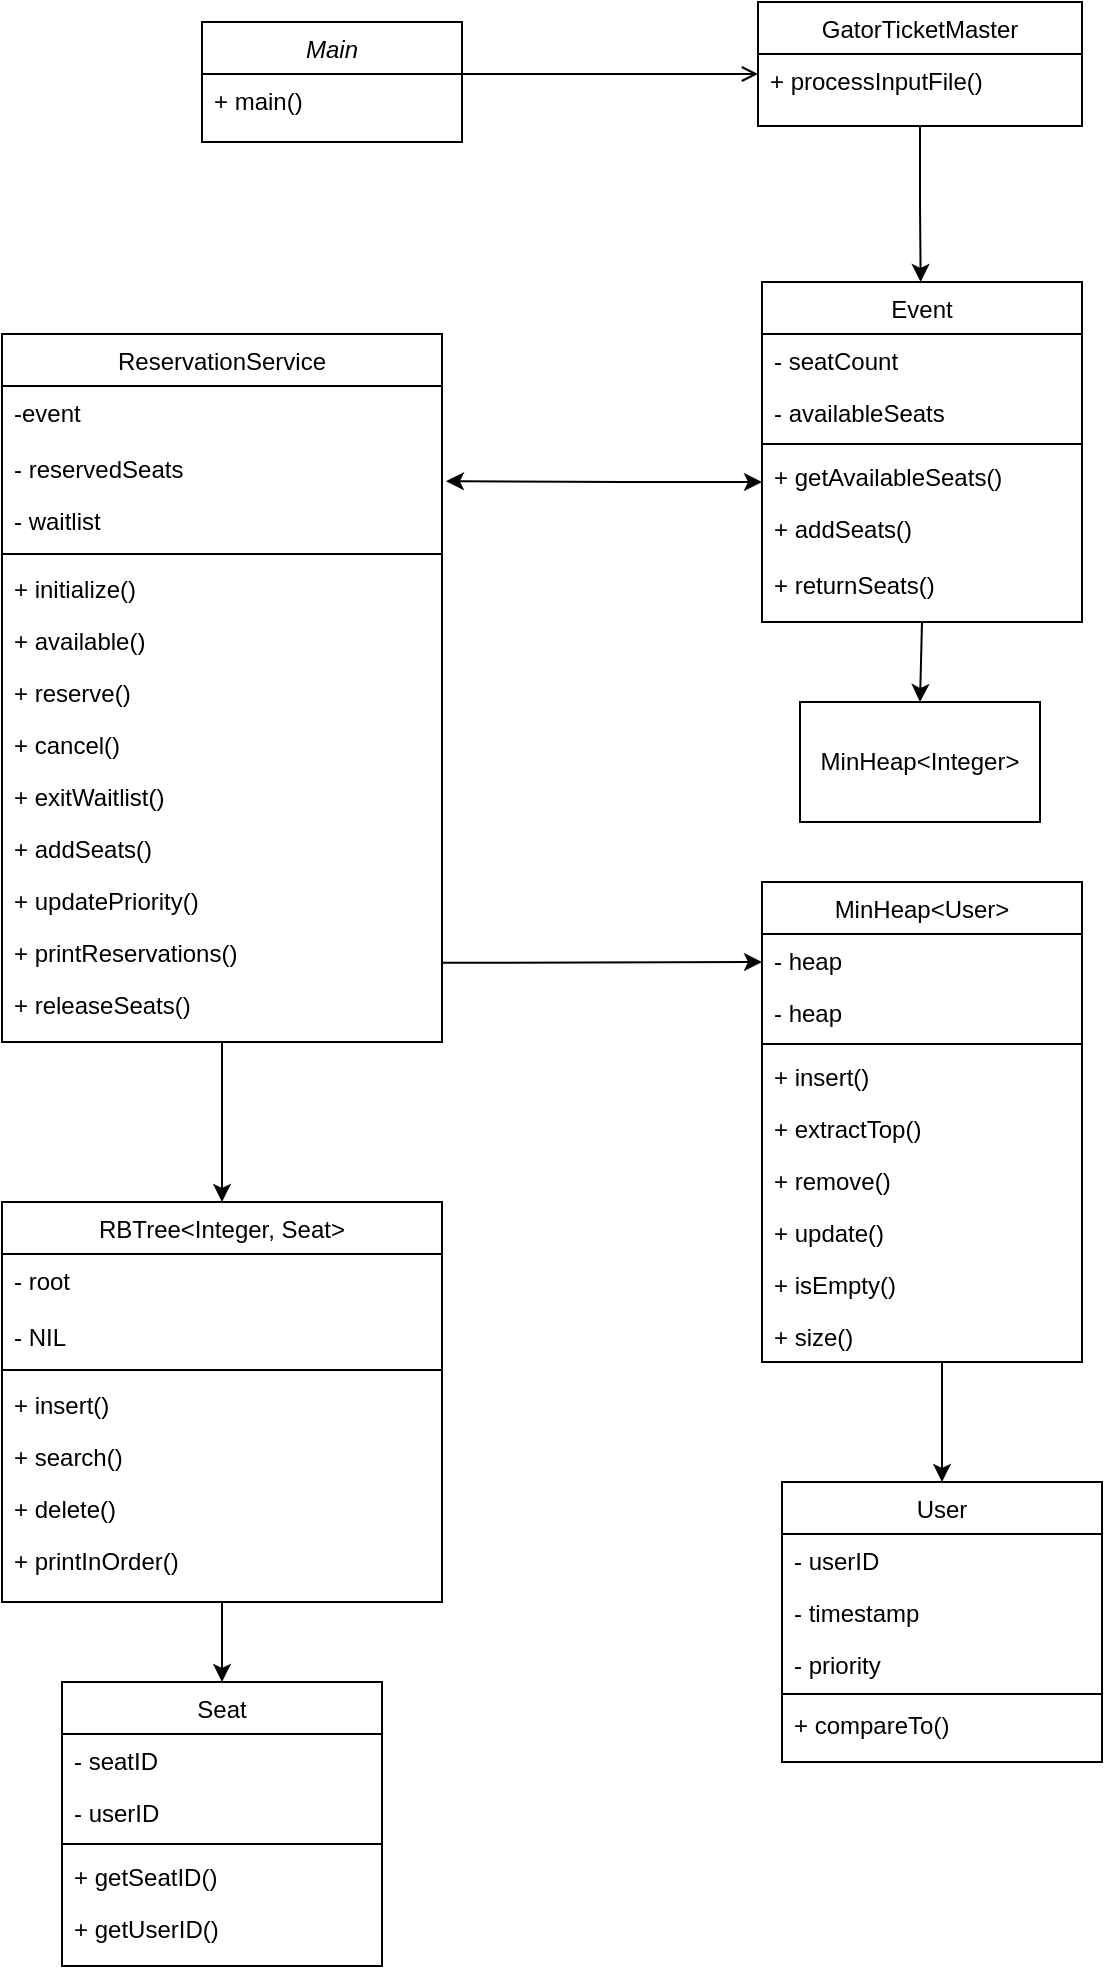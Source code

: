 <mxfile version="24.8.4">
  <diagram id="C5RBs43oDa-KdzZeNtuy" name="Page-1">
    <mxGraphModel dx="2954" dy="1406" grid="1" gridSize="10" guides="1" tooltips="1" connect="1" arrows="1" fold="1" page="1" pageScale="1" pageWidth="827" pageHeight="1169" math="0" shadow="0">
      <root>
        <mxCell id="WIyWlLk6GJQsqaUBKTNV-0" />
        <mxCell id="WIyWlLk6GJQsqaUBKTNV-1" parent="WIyWlLk6GJQsqaUBKTNV-0" />
        <mxCell id="zkfFHV4jXpPFQw0GAbJ--0" value="Main" style="swimlane;fontStyle=2;align=center;verticalAlign=top;childLayout=stackLayout;horizontal=1;startSize=26;horizontalStack=0;resizeParent=1;resizeLast=0;collapsible=1;marginBottom=0;rounded=0;shadow=0;strokeWidth=1;" parent="WIyWlLk6GJQsqaUBKTNV-1" vertex="1">
          <mxGeometry x="230" y="160" width="130" height="60" as="geometry">
            <mxRectangle x="230" y="140" width="160" height="26" as="alternateBounds" />
          </mxGeometry>
        </mxCell>
        <mxCell id="zkfFHV4jXpPFQw0GAbJ--1" value="+ main()" style="text;align=left;verticalAlign=top;spacingLeft=4;spacingRight=4;overflow=hidden;rotatable=0;points=[[0,0.5],[1,0.5]];portConstraint=eastwest;" parent="zkfFHV4jXpPFQw0GAbJ--0" vertex="1">
          <mxGeometry y="26" width="130" height="26" as="geometry" />
        </mxCell>
        <mxCell id="zkfFHV4jXpPFQw0GAbJ--6" value="ReservationService" style="swimlane;fontStyle=0;align=center;verticalAlign=top;childLayout=stackLayout;horizontal=1;startSize=26;horizontalStack=0;resizeParent=1;resizeLast=0;collapsible=1;marginBottom=0;rounded=0;shadow=0;strokeWidth=1;" parent="WIyWlLk6GJQsqaUBKTNV-1" vertex="1">
          <mxGeometry x="130" y="316" width="220" height="354" as="geometry">
            <mxRectangle x="130" y="380" width="160" height="26" as="alternateBounds" />
          </mxGeometry>
        </mxCell>
        <mxCell id="zkfFHV4jXpPFQw0GAbJ--8" value="-event" style="text;align=left;verticalAlign=top;spacingLeft=4;spacingRight=4;overflow=hidden;rotatable=0;points=[[0,0.5],[1,0.5]];portConstraint=eastwest;rounded=0;shadow=0;html=0;" parent="zkfFHV4jXpPFQw0GAbJ--6" vertex="1">
          <mxGeometry y="26" width="220" height="28" as="geometry" />
        </mxCell>
        <mxCell id="51MbQ_vOhhF8dMb48OvL-17" value="- reservedSeats" style="text;align=left;verticalAlign=top;spacingLeft=4;spacingRight=4;overflow=hidden;rotatable=0;points=[[0,0.5],[1,0.5]];portConstraint=eastwest;" vertex="1" parent="zkfFHV4jXpPFQw0GAbJ--6">
          <mxGeometry y="54" width="220" height="26" as="geometry" />
        </mxCell>
        <mxCell id="zkfFHV4jXpPFQw0GAbJ--7" value="- waitlist" style="text;align=left;verticalAlign=top;spacingLeft=4;spacingRight=4;overflow=hidden;rotatable=0;points=[[0,0.5],[1,0.5]];portConstraint=eastwest;" parent="zkfFHV4jXpPFQw0GAbJ--6" vertex="1">
          <mxGeometry y="80" width="220" height="26" as="geometry" />
        </mxCell>
        <mxCell id="zkfFHV4jXpPFQw0GAbJ--9" value="" style="line;html=1;strokeWidth=1;align=left;verticalAlign=middle;spacingTop=-1;spacingLeft=3;spacingRight=3;rotatable=0;labelPosition=right;points=[];portConstraint=eastwest;" parent="zkfFHV4jXpPFQw0GAbJ--6" vertex="1">
          <mxGeometry y="106" width="220" height="8" as="geometry" />
        </mxCell>
        <mxCell id="zkfFHV4jXpPFQw0GAbJ--11" value="+ initialize()" style="text;align=left;verticalAlign=top;spacingLeft=4;spacingRight=4;overflow=hidden;rotatable=0;points=[[0,0.5],[1,0.5]];portConstraint=eastwest;" parent="zkfFHV4jXpPFQw0GAbJ--6" vertex="1">
          <mxGeometry y="114" width="220" height="26" as="geometry" />
        </mxCell>
        <mxCell id="51MbQ_vOhhF8dMb48OvL-20" value="+ available()" style="text;align=left;verticalAlign=top;spacingLeft=4;spacingRight=4;overflow=hidden;rotatable=0;points=[[0,0.5],[1,0.5]];portConstraint=eastwest;" vertex="1" parent="zkfFHV4jXpPFQw0GAbJ--6">
          <mxGeometry y="140" width="220" height="26" as="geometry" />
        </mxCell>
        <mxCell id="51MbQ_vOhhF8dMb48OvL-19" value="+ reserve()" style="text;align=left;verticalAlign=top;spacingLeft=4;spacingRight=4;overflow=hidden;rotatable=0;points=[[0,0.5],[1,0.5]];portConstraint=eastwest;" vertex="1" parent="zkfFHV4jXpPFQw0GAbJ--6">
          <mxGeometry y="166" width="220" height="26" as="geometry" />
        </mxCell>
        <mxCell id="51MbQ_vOhhF8dMb48OvL-21" value="+ cancel()" style="text;align=left;verticalAlign=top;spacingLeft=4;spacingRight=4;overflow=hidden;rotatable=0;points=[[0,0.5],[1,0.5]];portConstraint=eastwest;" vertex="1" parent="zkfFHV4jXpPFQw0GAbJ--6">
          <mxGeometry y="192" width="220" height="26" as="geometry" />
        </mxCell>
        <mxCell id="51MbQ_vOhhF8dMb48OvL-22" value="+ exitWaitlist()" style="text;align=left;verticalAlign=top;spacingLeft=4;spacingRight=4;overflow=hidden;rotatable=0;points=[[0,0.5],[1,0.5]];portConstraint=eastwest;" vertex="1" parent="zkfFHV4jXpPFQw0GAbJ--6">
          <mxGeometry y="218" width="220" height="26" as="geometry" />
        </mxCell>
        <mxCell id="51MbQ_vOhhF8dMb48OvL-25" value="+ addSeats()" style="text;align=left;verticalAlign=top;spacingLeft=4;spacingRight=4;overflow=hidden;rotatable=0;points=[[0,0.5],[1,0.5]];portConstraint=eastwest;" vertex="1" parent="zkfFHV4jXpPFQw0GAbJ--6">
          <mxGeometry y="244" width="220" height="26" as="geometry" />
        </mxCell>
        <mxCell id="51MbQ_vOhhF8dMb48OvL-24" value="+ updatePriority()" style="text;align=left;verticalAlign=top;spacingLeft=4;spacingRight=4;overflow=hidden;rotatable=0;points=[[0,0.5],[1,0.5]];portConstraint=eastwest;" vertex="1" parent="zkfFHV4jXpPFQw0GAbJ--6">
          <mxGeometry y="270" width="220" height="26" as="geometry" />
        </mxCell>
        <mxCell id="51MbQ_vOhhF8dMb48OvL-23" value="+ printReservations()" style="text;align=left;verticalAlign=top;spacingLeft=4;spacingRight=4;overflow=hidden;rotatable=0;points=[[0,0.5],[1,0.5]];portConstraint=eastwest;" vertex="1" parent="zkfFHV4jXpPFQw0GAbJ--6">
          <mxGeometry y="296" width="220" height="26" as="geometry" />
        </mxCell>
        <mxCell id="51MbQ_vOhhF8dMb48OvL-18" value="+ releaseSeats()" style="text;align=left;verticalAlign=top;spacingLeft=4;spacingRight=4;overflow=hidden;rotatable=0;points=[[0,0.5],[1,0.5]];portConstraint=eastwest;" vertex="1" parent="zkfFHV4jXpPFQw0GAbJ--6">
          <mxGeometry y="322" width="220" height="28" as="geometry" />
        </mxCell>
        <mxCell id="51MbQ_vOhhF8dMb48OvL-3" style="edgeStyle=orthogonalEdgeStyle;rounded=0;orthogonalLoop=1;jettySize=auto;html=1;exitX=0.5;exitY=1;exitDx=0;exitDy=0;" edge="1" parent="WIyWlLk6GJQsqaUBKTNV-1" source="zkfFHV4jXpPFQw0GAbJ--17">
          <mxGeometry relative="1" as="geometry">
            <mxPoint x="589.333" y="290" as="targetPoint" />
          </mxGeometry>
        </mxCell>
        <mxCell id="zkfFHV4jXpPFQw0GAbJ--17" value="GatorTicketMaster" style="swimlane;fontStyle=0;align=center;verticalAlign=top;childLayout=stackLayout;horizontal=1;startSize=26;horizontalStack=0;resizeParent=1;resizeLast=0;collapsible=1;marginBottom=0;rounded=0;shadow=0;strokeWidth=1;" parent="WIyWlLk6GJQsqaUBKTNV-1" vertex="1">
          <mxGeometry x="508" y="150" width="162" height="62" as="geometry">
            <mxRectangle x="550" y="140" width="160" height="26" as="alternateBounds" />
          </mxGeometry>
        </mxCell>
        <mxCell id="zkfFHV4jXpPFQw0GAbJ--25" value="+ processInputFile()" style="text;align=left;verticalAlign=top;spacingLeft=4;spacingRight=4;overflow=hidden;rotatable=0;points=[[0,0.5],[1,0.5]];portConstraint=eastwest;" parent="zkfFHV4jXpPFQw0GAbJ--17" vertex="1">
          <mxGeometry y="26" width="162" height="26" as="geometry" />
        </mxCell>
        <mxCell id="zkfFHV4jXpPFQw0GAbJ--26" value="" style="endArrow=open;shadow=0;strokeWidth=1;rounded=0;curved=0;endFill=1;edgeStyle=elbowEdgeStyle;elbow=vertical;" parent="WIyWlLk6GJQsqaUBKTNV-1" source="zkfFHV4jXpPFQw0GAbJ--0" target="zkfFHV4jXpPFQw0GAbJ--17" edge="1">
          <mxGeometry x="0.5" y="41" relative="1" as="geometry">
            <mxPoint x="380" y="192" as="sourcePoint" />
            <mxPoint x="540" y="192" as="targetPoint" />
            <mxPoint x="-40" y="32" as="offset" />
          </mxGeometry>
        </mxCell>
        <mxCell id="51MbQ_vOhhF8dMb48OvL-8" value="Event" style="swimlane;fontStyle=0;align=center;verticalAlign=top;childLayout=stackLayout;horizontal=1;startSize=26;horizontalStack=0;resizeParent=1;resizeLast=0;collapsible=1;marginBottom=0;rounded=0;shadow=0;strokeWidth=1;" vertex="1" parent="WIyWlLk6GJQsqaUBKTNV-1">
          <mxGeometry x="510" y="290" width="160" height="170" as="geometry">
            <mxRectangle x="130" y="380" width="160" height="26" as="alternateBounds" />
          </mxGeometry>
        </mxCell>
        <mxCell id="51MbQ_vOhhF8dMb48OvL-10" value="- seatCount" style="text;align=left;verticalAlign=top;spacingLeft=4;spacingRight=4;overflow=hidden;rotatable=0;points=[[0,0.5],[1,0.5]];portConstraint=eastwest;rounded=0;shadow=0;html=0;" vertex="1" parent="51MbQ_vOhhF8dMb48OvL-8">
          <mxGeometry y="26" width="160" height="26" as="geometry" />
        </mxCell>
        <mxCell id="51MbQ_vOhhF8dMb48OvL-9" value="- availableSeats" style="text;align=left;verticalAlign=top;spacingLeft=4;spacingRight=4;overflow=hidden;rotatable=0;points=[[0,0.5],[1,0.5]];portConstraint=eastwest;" vertex="1" parent="51MbQ_vOhhF8dMb48OvL-8">
          <mxGeometry y="52" width="160" height="26" as="geometry" />
        </mxCell>
        <mxCell id="51MbQ_vOhhF8dMb48OvL-11" value="" style="line;html=1;strokeWidth=1;align=left;verticalAlign=middle;spacingTop=-1;spacingLeft=3;spacingRight=3;rotatable=0;labelPosition=right;points=[];portConstraint=eastwest;" vertex="1" parent="51MbQ_vOhhF8dMb48OvL-8">
          <mxGeometry y="78" width="160" height="6" as="geometry" />
        </mxCell>
        <mxCell id="51MbQ_vOhhF8dMb48OvL-13" value="+ getAvailableSeats()" style="text;align=left;verticalAlign=top;spacingLeft=4;spacingRight=4;overflow=hidden;rotatable=0;points=[[0,0.5],[1,0.5]];portConstraint=eastwest;" vertex="1" parent="51MbQ_vOhhF8dMb48OvL-8">
          <mxGeometry y="84" width="160" height="26" as="geometry" />
        </mxCell>
        <mxCell id="51MbQ_vOhhF8dMb48OvL-14" value="+ addSeats()" style="text;align=left;verticalAlign=top;spacingLeft=4;spacingRight=4;overflow=hidden;rotatable=0;points=[[0,0.5],[1,0.5]];portConstraint=eastwest;" vertex="1" parent="51MbQ_vOhhF8dMb48OvL-8">
          <mxGeometry y="110" width="160" height="26" as="geometry" />
        </mxCell>
        <mxCell id="51MbQ_vOhhF8dMb48OvL-15" value="+ returnSeats()" style="text;align=left;verticalAlign=top;spacingLeft=4;spacingRight=4;overflow=hidden;rotatable=0;points=[[0,0.5],[1,0.5]];portConstraint=eastwest;" vertex="1" parent="WIyWlLk6GJQsqaUBKTNV-1">
          <mxGeometry x="510" y="428" width="160" height="26" as="geometry" />
        </mxCell>
        <mxCell id="51MbQ_vOhhF8dMb48OvL-28" value="" style="endArrow=classic;startArrow=classic;html=1;rounded=0;exitX=1.009;exitY=0.753;exitDx=0;exitDy=0;exitPerimeter=0;" edge="1" parent="WIyWlLk6GJQsqaUBKTNV-1" source="51MbQ_vOhhF8dMb48OvL-17">
          <mxGeometry width="50" height="50" relative="1" as="geometry">
            <mxPoint x="410" y="500" as="sourcePoint" />
            <mxPoint x="510" y="390" as="targetPoint" />
            <Array as="points">
              <mxPoint x="440" y="390" />
            </Array>
          </mxGeometry>
        </mxCell>
        <mxCell id="51MbQ_vOhhF8dMb48OvL-29" value="MinHeap&amp;lt;Integer&amp;gt;" style="rounded=0;whiteSpace=wrap;html=1;" vertex="1" parent="WIyWlLk6GJQsqaUBKTNV-1">
          <mxGeometry x="529" y="500" width="120" height="60" as="geometry" />
        </mxCell>
        <mxCell id="51MbQ_vOhhF8dMb48OvL-31" value="" style="endArrow=classic;html=1;rounded=0;exitX=1.001;exitY=0.709;exitDx=0;exitDy=0;exitPerimeter=0;" edge="1" parent="WIyWlLk6GJQsqaUBKTNV-1" source="51MbQ_vOhhF8dMb48OvL-23">
          <mxGeometry width="50" height="50" relative="1" as="geometry">
            <mxPoint x="360" y="630" as="sourcePoint" />
            <mxPoint x="510" y="630" as="targetPoint" />
          </mxGeometry>
        </mxCell>
        <mxCell id="51MbQ_vOhhF8dMb48OvL-55" value="" style="endArrow=classic;html=1;rounded=0;exitX=0.5;exitY=1;exitDx=0;exitDy=0;entryX=0.5;entryY=0;entryDx=0;entryDy=0;" edge="1" parent="WIyWlLk6GJQsqaUBKTNV-1" source="51MbQ_vOhhF8dMb48OvL-8" target="51MbQ_vOhhF8dMb48OvL-29">
          <mxGeometry width="50" height="50" relative="1" as="geometry">
            <mxPoint x="390" y="570" as="sourcePoint" />
            <mxPoint x="440" y="520" as="targetPoint" />
          </mxGeometry>
        </mxCell>
        <mxCell id="51MbQ_vOhhF8dMb48OvL-65" value="" style="endArrow=classic;html=1;rounded=0;" edge="1" parent="WIyWlLk6GJQsqaUBKTNV-1">
          <mxGeometry width="50" height="50" relative="1" as="geometry">
            <mxPoint x="600" y="830" as="sourcePoint" />
            <mxPoint x="600" y="890" as="targetPoint" />
          </mxGeometry>
        </mxCell>
        <mxCell id="51MbQ_vOhhF8dMb48OvL-72" value="Seat" style="swimlane;fontStyle=0;align=center;verticalAlign=top;childLayout=stackLayout;horizontal=1;startSize=26;horizontalStack=0;resizeParent=1;resizeLast=0;collapsible=1;marginBottom=0;rounded=0;shadow=0;strokeWidth=1;" vertex="1" parent="WIyWlLk6GJQsqaUBKTNV-1">
          <mxGeometry x="160" y="990" width="160" height="142" as="geometry">
            <mxRectangle x="130" y="380" width="160" height="26" as="alternateBounds" />
          </mxGeometry>
        </mxCell>
        <mxCell id="51MbQ_vOhhF8dMb48OvL-73" value="- seatID" style="text;align=left;verticalAlign=top;spacingLeft=4;spacingRight=4;overflow=hidden;rotatable=0;points=[[0,0.5],[1,0.5]];portConstraint=eastwest;rounded=0;shadow=0;html=0;" vertex="1" parent="51MbQ_vOhhF8dMb48OvL-72">
          <mxGeometry y="26" width="160" height="26" as="geometry" />
        </mxCell>
        <mxCell id="51MbQ_vOhhF8dMb48OvL-74" value="- userID" style="text;align=left;verticalAlign=top;spacingLeft=4;spacingRight=4;overflow=hidden;rotatable=0;points=[[0,0.5],[1,0.5]];portConstraint=eastwest;" vertex="1" parent="51MbQ_vOhhF8dMb48OvL-72">
          <mxGeometry y="52" width="160" height="26" as="geometry" />
        </mxCell>
        <mxCell id="51MbQ_vOhhF8dMb48OvL-75" value="" style="line;html=1;strokeWidth=1;align=left;verticalAlign=middle;spacingTop=-1;spacingLeft=3;spacingRight=3;rotatable=0;labelPosition=right;points=[];portConstraint=eastwest;" vertex="1" parent="51MbQ_vOhhF8dMb48OvL-72">
          <mxGeometry y="78" width="160" height="6" as="geometry" />
        </mxCell>
        <mxCell id="51MbQ_vOhhF8dMb48OvL-76" value="+ getSeatID()" style="text;align=left;verticalAlign=top;spacingLeft=4;spacingRight=4;overflow=hidden;rotatable=0;points=[[0,0.5],[1,0.5]];portConstraint=eastwest;" vertex="1" parent="51MbQ_vOhhF8dMb48OvL-72">
          <mxGeometry y="84" width="160" height="26" as="geometry" />
        </mxCell>
        <mxCell id="51MbQ_vOhhF8dMb48OvL-77" value="+ getUserID()" style="text;align=left;verticalAlign=top;spacingLeft=4;spacingRight=4;overflow=hidden;rotatable=0;points=[[0,0.5],[1,0.5]];portConstraint=eastwest;" vertex="1" parent="51MbQ_vOhhF8dMb48OvL-72">
          <mxGeometry y="110" width="160" height="26" as="geometry" />
        </mxCell>
        <mxCell id="51MbQ_vOhhF8dMb48OvL-78" value="" style="endArrow=classic;html=1;rounded=0;" edge="1" parent="WIyWlLk6GJQsqaUBKTNV-1">
          <mxGeometry width="50" height="50" relative="1" as="geometry">
            <mxPoint x="240" y="670" as="sourcePoint" />
            <mxPoint x="240" y="750" as="targetPoint" />
          </mxGeometry>
        </mxCell>
        <mxCell id="51MbQ_vOhhF8dMb48OvL-79" value="RBTree&lt;Integer, Seat&gt;" style="swimlane;fontStyle=0;align=center;verticalAlign=top;childLayout=stackLayout;horizontal=1;startSize=26;horizontalStack=0;resizeParent=1;resizeLast=0;collapsible=1;marginBottom=0;rounded=0;shadow=0;strokeWidth=1;" vertex="1" parent="WIyWlLk6GJQsqaUBKTNV-1">
          <mxGeometry x="130" y="750" width="220" height="200" as="geometry">
            <mxRectangle x="130" y="380" width="160" height="26" as="alternateBounds" />
          </mxGeometry>
        </mxCell>
        <mxCell id="51MbQ_vOhhF8dMb48OvL-80" value="- root" style="text;align=left;verticalAlign=top;spacingLeft=4;spacingRight=4;overflow=hidden;rotatable=0;points=[[0,0.5],[1,0.5]];portConstraint=eastwest;rounded=0;shadow=0;html=0;" vertex="1" parent="51MbQ_vOhhF8dMb48OvL-79">
          <mxGeometry y="26" width="220" height="28" as="geometry" />
        </mxCell>
        <mxCell id="51MbQ_vOhhF8dMb48OvL-82" value="- NIL" style="text;align=left;verticalAlign=top;spacingLeft=4;spacingRight=4;overflow=hidden;rotatable=0;points=[[0,0.5],[1,0.5]];portConstraint=eastwest;" vertex="1" parent="51MbQ_vOhhF8dMb48OvL-79">
          <mxGeometry y="54" width="220" height="26" as="geometry" />
        </mxCell>
        <mxCell id="51MbQ_vOhhF8dMb48OvL-83" value="" style="line;html=1;strokeWidth=1;align=left;verticalAlign=middle;spacingTop=-1;spacingLeft=3;spacingRight=3;rotatable=0;labelPosition=right;points=[];portConstraint=eastwest;" vertex="1" parent="51MbQ_vOhhF8dMb48OvL-79">
          <mxGeometry y="80" width="220" height="8" as="geometry" />
        </mxCell>
        <mxCell id="51MbQ_vOhhF8dMb48OvL-84" value="+ insert()" style="text;align=left;verticalAlign=top;spacingLeft=4;spacingRight=4;overflow=hidden;rotatable=0;points=[[0,0.5],[1,0.5]];portConstraint=eastwest;" vertex="1" parent="51MbQ_vOhhF8dMb48OvL-79">
          <mxGeometry y="88" width="220" height="26" as="geometry" />
        </mxCell>
        <mxCell id="51MbQ_vOhhF8dMb48OvL-85" value="+ search()" style="text;align=left;verticalAlign=top;spacingLeft=4;spacingRight=4;overflow=hidden;rotatable=0;points=[[0,0.5],[1,0.5]];portConstraint=eastwest;" vertex="1" parent="51MbQ_vOhhF8dMb48OvL-79">
          <mxGeometry y="114" width="220" height="26" as="geometry" />
        </mxCell>
        <mxCell id="51MbQ_vOhhF8dMb48OvL-86" value="+ delete()" style="text;align=left;verticalAlign=top;spacingLeft=4;spacingRight=4;overflow=hidden;rotatable=0;points=[[0,0.5],[1,0.5]];portConstraint=eastwest;" vertex="1" parent="51MbQ_vOhhF8dMb48OvL-79">
          <mxGeometry y="140" width="220" height="26" as="geometry" />
        </mxCell>
        <mxCell id="51MbQ_vOhhF8dMb48OvL-87" value="+ printInOrder()" style="text;align=left;verticalAlign=top;spacingLeft=4;spacingRight=4;overflow=hidden;rotatable=0;points=[[0,0.5],[1,0.5]];portConstraint=eastwest;" vertex="1" parent="51MbQ_vOhhF8dMb48OvL-79">
          <mxGeometry y="166" width="220" height="26" as="geometry" />
        </mxCell>
        <mxCell id="51MbQ_vOhhF8dMb48OvL-93" value="" style="endArrow=classic;html=1;rounded=0;exitX=0.5;exitY=1;exitDx=0;exitDy=0;entryX=0.5;entryY=0;entryDx=0;entryDy=0;" edge="1" parent="WIyWlLk6GJQsqaUBKTNV-1" source="51MbQ_vOhhF8dMb48OvL-79" target="51MbQ_vOhhF8dMb48OvL-72">
          <mxGeometry width="50" height="50" relative="1" as="geometry">
            <mxPoint x="240" y="960" as="sourcePoint" />
            <mxPoint x="550" y="1060" as="targetPoint" />
          </mxGeometry>
        </mxCell>
        <mxCell id="51MbQ_vOhhF8dMb48OvL-94" value="MinHeap&lt;User&gt;" style="swimlane;fontStyle=0;align=center;verticalAlign=top;childLayout=stackLayout;horizontal=1;startSize=26;horizontalStack=0;resizeParent=1;resizeLast=0;collapsible=1;marginBottom=0;rounded=0;shadow=0;strokeWidth=1;" vertex="1" parent="WIyWlLk6GJQsqaUBKTNV-1">
          <mxGeometry x="510" y="590" width="160" height="240" as="geometry">
            <mxRectangle x="130" y="380" width="160" height="26" as="alternateBounds" />
          </mxGeometry>
        </mxCell>
        <mxCell id="51MbQ_vOhhF8dMb48OvL-106" value="- heap" style="text;align=left;verticalAlign=top;spacingLeft=4;spacingRight=4;overflow=hidden;rotatable=0;points=[[0,0.5],[1,0.5]];portConstraint=eastwest;rounded=0;shadow=0;html=0;" vertex="1" parent="51MbQ_vOhhF8dMb48OvL-94">
          <mxGeometry y="26" width="160" height="26" as="geometry" />
        </mxCell>
        <mxCell id="51MbQ_vOhhF8dMb48OvL-95" value="- heap" style="text;align=left;verticalAlign=top;spacingLeft=4;spacingRight=4;overflow=hidden;rotatable=0;points=[[0,0.5],[1,0.5]];portConstraint=eastwest;rounded=0;shadow=0;html=0;" vertex="1" parent="51MbQ_vOhhF8dMb48OvL-94">
          <mxGeometry y="52" width="160" height="26" as="geometry" />
        </mxCell>
        <mxCell id="51MbQ_vOhhF8dMb48OvL-97" value="" style="line;html=1;strokeWidth=1;align=left;verticalAlign=middle;spacingTop=-1;spacingLeft=3;spacingRight=3;rotatable=0;labelPosition=right;points=[];portConstraint=eastwest;" vertex="1" parent="51MbQ_vOhhF8dMb48OvL-94">
          <mxGeometry y="78" width="160" height="6" as="geometry" />
        </mxCell>
        <mxCell id="51MbQ_vOhhF8dMb48OvL-98" value="+ insert()" style="text;align=left;verticalAlign=top;spacingLeft=4;spacingRight=4;overflow=hidden;rotatable=0;points=[[0,0.5],[1,0.5]];portConstraint=eastwest;" vertex="1" parent="51MbQ_vOhhF8dMb48OvL-94">
          <mxGeometry y="84" width="160" height="26" as="geometry" />
        </mxCell>
        <mxCell id="51MbQ_vOhhF8dMb48OvL-100" value="+ extractTop()" style="text;align=left;verticalAlign=top;spacingLeft=4;spacingRight=4;overflow=hidden;rotatable=0;points=[[0,0.5],[1,0.5]];portConstraint=eastwest;" vertex="1" parent="51MbQ_vOhhF8dMb48OvL-94">
          <mxGeometry y="110" width="160" height="26" as="geometry" />
        </mxCell>
        <mxCell id="51MbQ_vOhhF8dMb48OvL-102" value="+ remove()" style="text;align=left;verticalAlign=top;spacingLeft=4;spacingRight=4;overflow=hidden;rotatable=0;points=[[0,0.5],[1,0.5]];portConstraint=eastwest;" vertex="1" parent="51MbQ_vOhhF8dMb48OvL-94">
          <mxGeometry y="136" width="160" height="26" as="geometry" />
        </mxCell>
        <mxCell id="51MbQ_vOhhF8dMb48OvL-104" value="+ update()" style="text;align=left;verticalAlign=top;spacingLeft=4;spacingRight=4;overflow=hidden;rotatable=0;points=[[0,0.5],[1,0.5]];portConstraint=eastwest;" vertex="1" parent="51MbQ_vOhhF8dMb48OvL-94">
          <mxGeometry y="162" width="160" height="26" as="geometry" />
        </mxCell>
        <mxCell id="51MbQ_vOhhF8dMb48OvL-101" value="+ isEmpty()" style="text;align=left;verticalAlign=top;spacingLeft=4;spacingRight=4;overflow=hidden;rotatable=0;points=[[0,0.5],[1,0.5]];portConstraint=eastwest;" vertex="1" parent="51MbQ_vOhhF8dMb48OvL-94">
          <mxGeometry y="188" width="160" height="26" as="geometry" />
        </mxCell>
        <mxCell id="51MbQ_vOhhF8dMb48OvL-103" value="+ size()" style="text;align=left;verticalAlign=top;spacingLeft=4;spacingRight=4;overflow=hidden;rotatable=0;points=[[0,0.5],[1,0.5]];portConstraint=eastwest;" vertex="1" parent="51MbQ_vOhhF8dMb48OvL-94">
          <mxGeometry y="214" width="160" height="26" as="geometry" />
        </mxCell>
        <mxCell id="51MbQ_vOhhF8dMb48OvL-107" value="User" style="swimlane;fontStyle=0;align=center;verticalAlign=top;childLayout=stackLayout;horizontal=1;startSize=26;horizontalStack=0;resizeParent=1;resizeLast=0;collapsible=1;marginBottom=0;rounded=0;shadow=0;strokeWidth=1;" vertex="1" parent="WIyWlLk6GJQsqaUBKTNV-1">
          <mxGeometry x="520" y="890" width="160" height="140" as="geometry">
            <mxRectangle x="130" y="380" width="160" height="26" as="alternateBounds" />
          </mxGeometry>
        </mxCell>
        <mxCell id="51MbQ_vOhhF8dMb48OvL-108" value="- userID" style="text;align=left;verticalAlign=top;spacingLeft=4;spacingRight=4;overflow=hidden;rotatable=0;points=[[0,0.5],[1,0.5]];portConstraint=eastwest;rounded=0;shadow=0;html=0;" vertex="1" parent="51MbQ_vOhhF8dMb48OvL-107">
          <mxGeometry y="26" width="160" height="26" as="geometry" />
        </mxCell>
        <mxCell id="51MbQ_vOhhF8dMb48OvL-117" value="- timestamp" style="text;align=left;verticalAlign=top;spacingLeft=4;spacingRight=4;overflow=hidden;rotatable=0;points=[[0,0.5],[1,0.5]];portConstraint=eastwest;" vertex="1" parent="51MbQ_vOhhF8dMb48OvL-107">
          <mxGeometry y="52" width="160" height="26" as="geometry" />
        </mxCell>
        <mxCell id="51MbQ_vOhhF8dMb48OvL-109" value="- priority" style="text;align=left;verticalAlign=top;spacingLeft=4;spacingRight=4;overflow=hidden;rotatable=0;points=[[0,0.5],[1,0.5]];portConstraint=eastwest;rounded=0;shadow=0;html=0;" vertex="1" parent="51MbQ_vOhhF8dMb48OvL-107">
          <mxGeometry y="78" width="160" height="26" as="geometry" />
        </mxCell>
        <mxCell id="51MbQ_vOhhF8dMb48OvL-110" value="" style="line;html=1;strokeWidth=1;align=left;verticalAlign=middle;spacingTop=-1;spacingLeft=3;spacingRight=3;rotatable=0;labelPosition=right;points=[];portConstraint=eastwest;" vertex="1" parent="51MbQ_vOhhF8dMb48OvL-107">
          <mxGeometry y="104" width="160" height="4" as="geometry" />
        </mxCell>
        <mxCell id="51MbQ_vOhhF8dMb48OvL-113" value="+ compareTo()" style="text;align=left;verticalAlign=top;spacingLeft=4;spacingRight=4;overflow=hidden;rotatable=0;points=[[0,0.5],[1,0.5]];portConstraint=eastwest;" vertex="1" parent="51MbQ_vOhhF8dMb48OvL-107">
          <mxGeometry y="108" width="160" height="26" as="geometry" />
        </mxCell>
      </root>
    </mxGraphModel>
  </diagram>
</mxfile>
